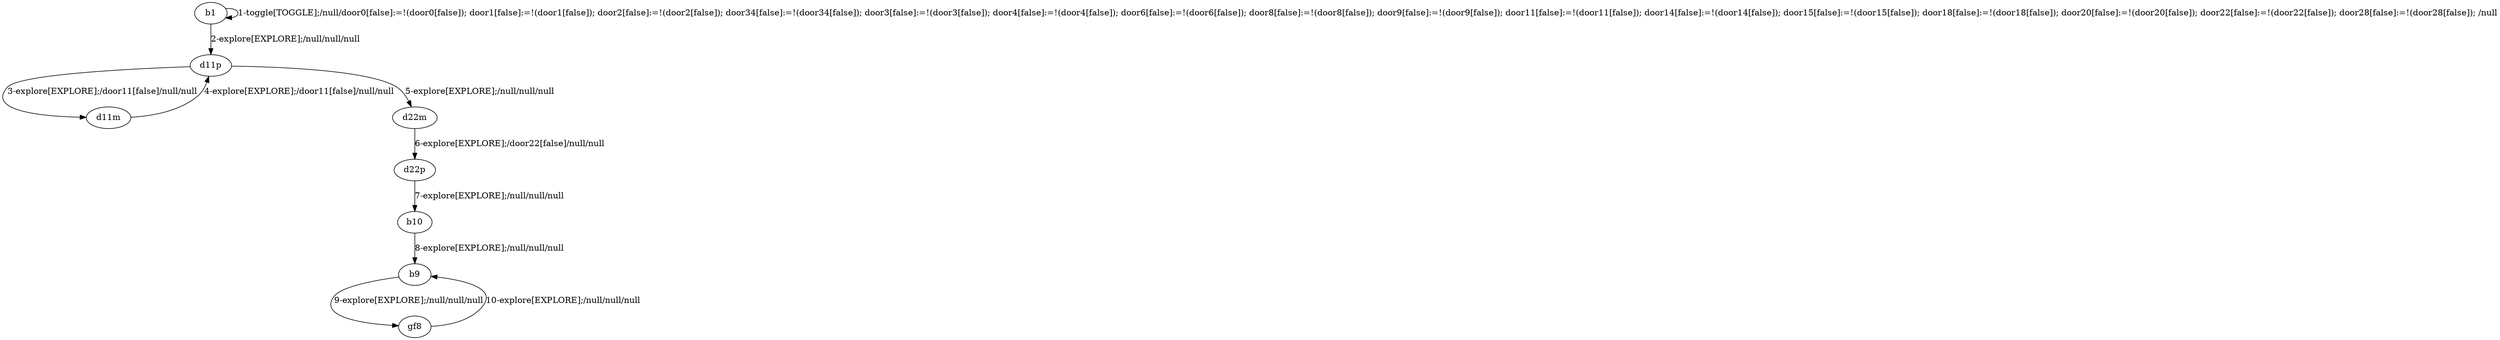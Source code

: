 # Total number of goals covered by this test: 1
# b9 --> gf8

digraph g {
"b1" -> "b1" [label = "1-toggle[TOGGLE];/null/door0[false]:=!(door0[false]); door1[false]:=!(door1[false]); door2[false]:=!(door2[false]); door34[false]:=!(door34[false]); door3[false]:=!(door3[false]); door4[false]:=!(door4[false]); door6[false]:=!(door6[false]); door8[false]:=!(door8[false]); door9[false]:=!(door9[false]); door11[false]:=!(door11[false]); door14[false]:=!(door14[false]); door15[false]:=!(door15[false]); door18[false]:=!(door18[false]); door20[false]:=!(door20[false]); door22[false]:=!(door22[false]); door28[false]:=!(door28[false]); /null"];
"b1" -> "d11p" [label = "2-explore[EXPLORE];/null/null/null"];
"d11p" -> "d11m" [label = "3-explore[EXPLORE];/door11[false]/null/null"];
"d11m" -> "d11p" [label = "4-explore[EXPLORE];/door11[false]/null/null"];
"d11p" -> "d22m" [label = "5-explore[EXPLORE];/null/null/null"];
"d22m" -> "d22p" [label = "6-explore[EXPLORE];/door22[false]/null/null"];
"d22p" -> "b10" [label = "7-explore[EXPLORE];/null/null/null"];
"b10" -> "b9" [label = "8-explore[EXPLORE];/null/null/null"];
"b9" -> "gf8" [label = "9-explore[EXPLORE];/null/null/null"];
"gf8" -> "b9" [label = "10-explore[EXPLORE];/null/null/null"];
}